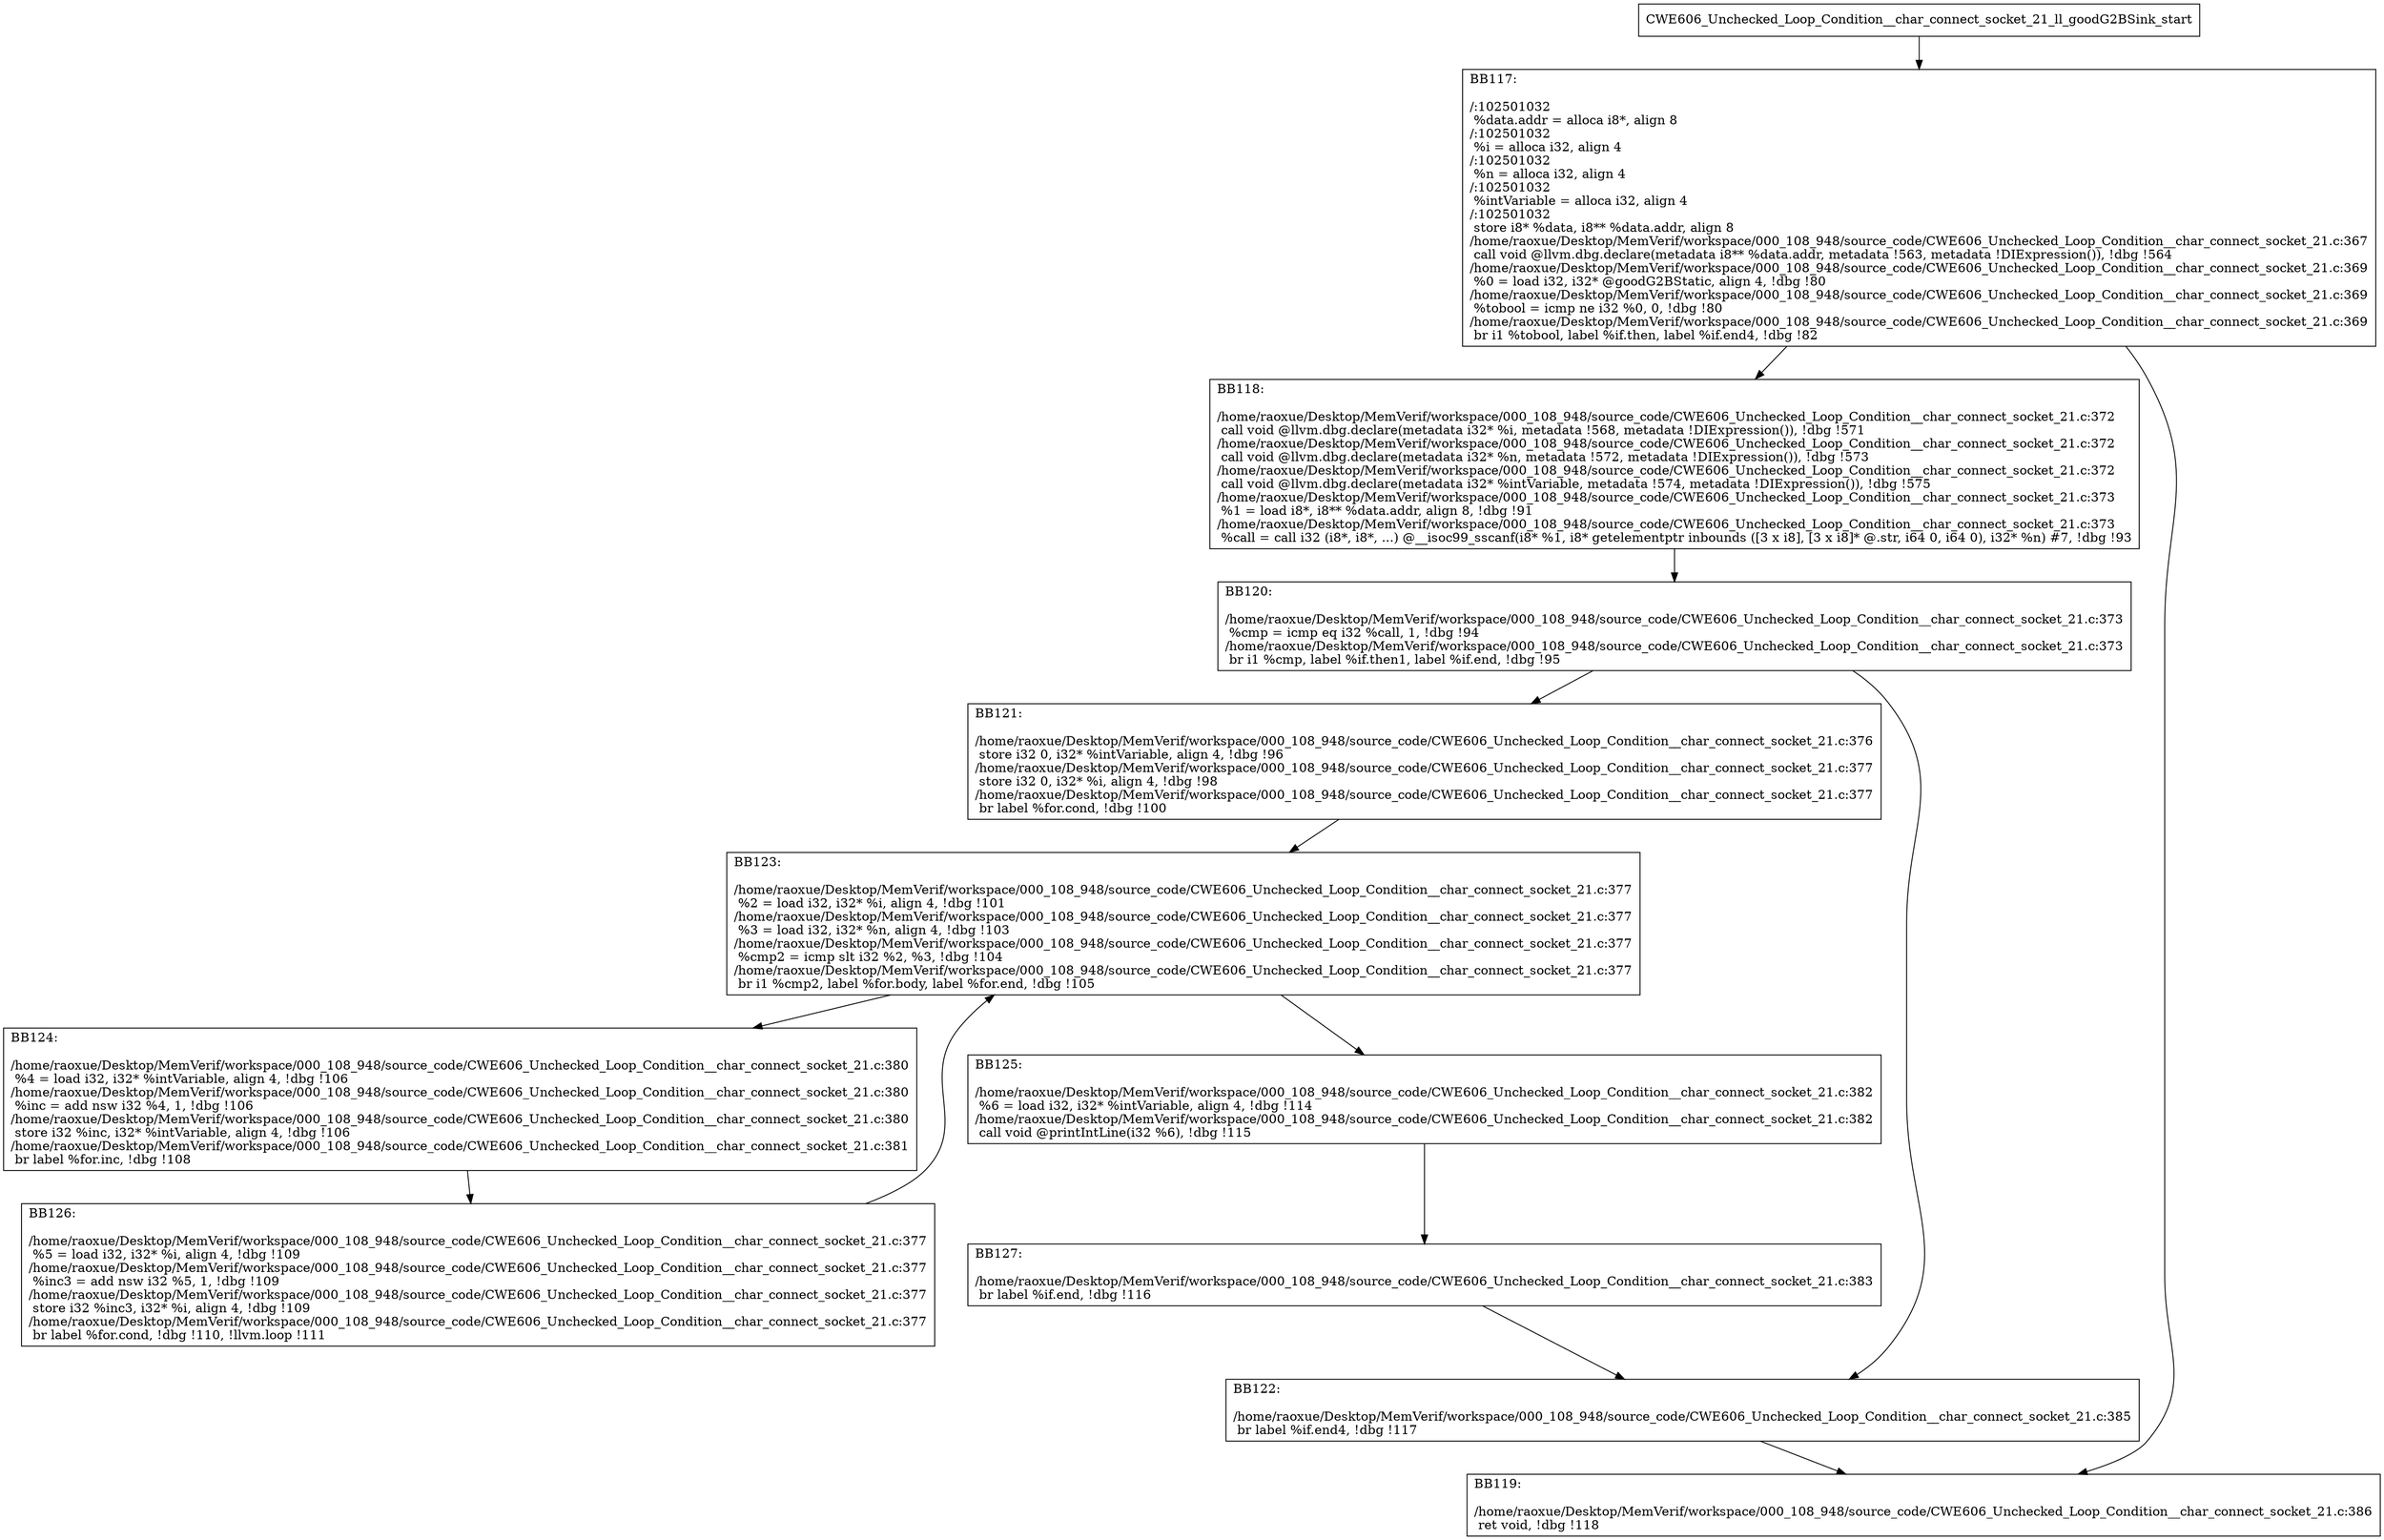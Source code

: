 digraph "CFG for'CWE606_Unchecked_Loop_Condition__char_connect_socket_21_ll_goodG2BSink' function" {
	BBCWE606_Unchecked_Loop_Condition__char_connect_socket_21_ll_goodG2BSink_start[shape=record,label="{CWE606_Unchecked_Loop_Condition__char_connect_socket_21_ll_goodG2BSink_start}"];
	BBCWE606_Unchecked_Loop_Condition__char_connect_socket_21_ll_goodG2BSink_start-> CWE606_Unchecked_Loop_Condition__char_connect_socket_21_ll_goodG2BSinkBB117;
	CWE606_Unchecked_Loop_Condition__char_connect_socket_21_ll_goodG2BSinkBB117 [shape=record, label="{BB117:\l\l/:102501032\l
  %data.addr = alloca i8*, align 8\l
/:102501032\l
  %i = alloca i32, align 4\l
/:102501032\l
  %n = alloca i32, align 4\l
/:102501032\l
  %intVariable = alloca i32, align 4\l
/:102501032\l
  store i8* %data, i8** %data.addr, align 8\l
/home/raoxue/Desktop/MemVerif/workspace/000_108_948/source_code/CWE606_Unchecked_Loop_Condition__char_connect_socket_21.c:367\l
  call void @llvm.dbg.declare(metadata i8** %data.addr, metadata !563, metadata !DIExpression()), !dbg !564\l
/home/raoxue/Desktop/MemVerif/workspace/000_108_948/source_code/CWE606_Unchecked_Loop_Condition__char_connect_socket_21.c:369\l
  %0 = load i32, i32* @goodG2BStatic, align 4, !dbg !80\l
/home/raoxue/Desktop/MemVerif/workspace/000_108_948/source_code/CWE606_Unchecked_Loop_Condition__char_connect_socket_21.c:369\l
  %tobool = icmp ne i32 %0, 0, !dbg !80\l
/home/raoxue/Desktop/MemVerif/workspace/000_108_948/source_code/CWE606_Unchecked_Loop_Condition__char_connect_socket_21.c:369\l
  br i1 %tobool, label %if.then, label %if.end4, !dbg !82\l
}"];
	CWE606_Unchecked_Loop_Condition__char_connect_socket_21_ll_goodG2BSinkBB117-> CWE606_Unchecked_Loop_Condition__char_connect_socket_21_ll_goodG2BSinkBB118;
	CWE606_Unchecked_Loop_Condition__char_connect_socket_21_ll_goodG2BSinkBB117-> CWE606_Unchecked_Loop_Condition__char_connect_socket_21_ll_goodG2BSinkBB119;
	CWE606_Unchecked_Loop_Condition__char_connect_socket_21_ll_goodG2BSinkBB118 [shape=record, label="{BB118:\l\l/home/raoxue/Desktop/MemVerif/workspace/000_108_948/source_code/CWE606_Unchecked_Loop_Condition__char_connect_socket_21.c:372\l
  call void @llvm.dbg.declare(metadata i32* %i, metadata !568, metadata !DIExpression()), !dbg !571\l
/home/raoxue/Desktop/MemVerif/workspace/000_108_948/source_code/CWE606_Unchecked_Loop_Condition__char_connect_socket_21.c:372\l
  call void @llvm.dbg.declare(metadata i32* %n, metadata !572, metadata !DIExpression()), !dbg !573\l
/home/raoxue/Desktop/MemVerif/workspace/000_108_948/source_code/CWE606_Unchecked_Loop_Condition__char_connect_socket_21.c:372\l
  call void @llvm.dbg.declare(metadata i32* %intVariable, metadata !574, metadata !DIExpression()), !dbg !575\l
/home/raoxue/Desktop/MemVerif/workspace/000_108_948/source_code/CWE606_Unchecked_Loop_Condition__char_connect_socket_21.c:373\l
  %1 = load i8*, i8** %data.addr, align 8, !dbg !91\l
/home/raoxue/Desktop/MemVerif/workspace/000_108_948/source_code/CWE606_Unchecked_Loop_Condition__char_connect_socket_21.c:373\l
  %call = call i32 (i8*, i8*, ...) @__isoc99_sscanf(i8* %1, i8* getelementptr inbounds ([3 x i8], [3 x i8]* @.str, i64 0, i64 0), i32* %n) #7, !dbg !93\l
}"];
	CWE606_Unchecked_Loop_Condition__char_connect_socket_21_ll_goodG2BSinkBB118-> CWE606_Unchecked_Loop_Condition__char_connect_socket_21_ll_goodG2BSinkBB120;
	CWE606_Unchecked_Loop_Condition__char_connect_socket_21_ll_goodG2BSinkBB120 [shape=record, label="{BB120:\l\l/home/raoxue/Desktop/MemVerif/workspace/000_108_948/source_code/CWE606_Unchecked_Loop_Condition__char_connect_socket_21.c:373\l
  %cmp = icmp eq i32 %call, 1, !dbg !94\l
/home/raoxue/Desktop/MemVerif/workspace/000_108_948/source_code/CWE606_Unchecked_Loop_Condition__char_connect_socket_21.c:373\l
  br i1 %cmp, label %if.then1, label %if.end, !dbg !95\l
}"];
	CWE606_Unchecked_Loop_Condition__char_connect_socket_21_ll_goodG2BSinkBB120-> CWE606_Unchecked_Loop_Condition__char_connect_socket_21_ll_goodG2BSinkBB121;
	CWE606_Unchecked_Loop_Condition__char_connect_socket_21_ll_goodG2BSinkBB120-> CWE606_Unchecked_Loop_Condition__char_connect_socket_21_ll_goodG2BSinkBB122;
	CWE606_Unchecked_Loop_Condition__char_connect_socket_21_ll_goodG2BSinkBB121 [shape=record, label="{BB121:\l\l/home/raoxue/Desktop/MemVerif/workspace/000_108_948/source_code/CWE606_Unchecked_Loop_Condition__char_connect_socket_21.c:376\l
  store i32 0, i32* %intVariable, align 4, !dbg !96\l
/home/raoxue/Desktop/MemVerif/workspace/000_108_948/source_code/CWE606_Unchecked_Loop_Condition__char_connect_socket_21.c:377\l
  store i32 0, i32* %i, align 4, !dbg !98\l
/home/raoxue/Desktop/MemVerif/workspace/000_108_948/source_code/CWE606_Unchecked_Loop_Condition__char_connect_socket_21.c:377\l
  br label %for.cond, !dbg !100\l
}"];
	CWE606_Unchecked_Loop_Condition__char_connect_socket_21_ll_goodG2BSinkBB121-> CWE606_Unchecked_Loop_Condition__char_connect_socket_21_ll_goodG2BSinkBB123;
	CWE606_Unchecked_Loop_Condition__char_connect_socket_21_ll_goodG2BSinkBB123 [shape=record, label="{BB123:\l\l/home/raoxue/Desktop/MemVerif/workspace/000_108_948/source_code/CWE606_Unchecked_Loop_Condition__char_connect_socket_21.c:377\l
  %2 = load i32, i32* %i, align 4, !dbg !101\l
/home/raoxue/Desktop/MemVerif/workspace/000_108_948/source_code/CWE606_Unchecked_Loop_Condition__char_connect_socket_21.c:377\l
  %3 = load i32, i32* %n, align 4, !dbg !103\l
/home/raoxue/Desktop/MemVerif/workspace/000_108_948/source_code/CWE606_Unchecked_Loop_Condition__char_connect_socket_21.c:377\l
  %cmp2 = icmp slt i32 %2, %3, !dbg !104\l
/home/raoxue/Desktop/MemVerif/workspace/000_108_948/source_code/CWE606_Unchecked_Loop_Condition__char_connect_socket_21.c:377\l
  br i1 %cmp2, label %for.body, label %for.end, !dbg !105\l
}"];
	CWE606_Unchecked_Loop_Condition__char_connect_socket_21_ll_goodG2BSinkBB123-> CWE606_Unchecked_Loop_Condition__char_connect_socket_21_ll_goodG2BSinkBB124;
	CWE606_Unchecked_Loop_Condition__char_connect_socket_21_ll_goodG2BSinkBB123-> CWE606_Unchecked_Loop_Condition__char_connect_socket_21_ll_goodG2BSinkBB125;
	CWE606_Unchecked_Loop_Condition__char_connect_socket_21_ll_goodG2BSinkBB124 [shape=record, label="{BB124:\l\l/home/raoxue/Desktop/MemVerif/workspace/000_108_948/source_code/CWE606_Unchecked_Loop_Condition__char_connect_socket_21.c:380\l
  %4 = load i32, i32* %intVariable, align 4, !dbg !106\l
/home/raoxue/Desktop/MemVerif/workspace/000_108_948/source_code/CWE606_Unchecked_Loop_Condition__char_connect_socket_21.c:380\l
  %inc = add nsw i32 %4, 1, !dbg !106\l
/home/raoxue/Desktop/MemVerif/workspace/000_108_948/source_code/CWE606_Unchecked_Loop_Condition__char_connect_socket_21.c:380\l
  store i32 %inc, i32* %intVariable, align 4, !dbg !106\l
/home/raoxue/Desktop/MemVerif/workspace/000_108_948/source_code/CWE606_Unchecked_Loop_Condition__char_connect_socket_21.c:381\l
  br label %for.inc, !dbg !108\l
}"];
	CWE606_Unchecked_Loop_Condition__char_connect_socket_21_ll_goodG2BSinkBB124-> CWE606_Unchecked_Loop_Condition__char_connect_socket_21_ll_goodG2BSinkBB126;
	CWE606_Unchecked_Loop_Condition__char_connect_socket_21_ll_goodG2BSinkBB126 [shape=record, label="{BB126:\l\l/home/raoxue/Desktop/MemVerif/workspace/000_108_948/source_code/CWE606_Unchecked_Loop_Condition__char_connect_socket_21.c:377\l
  %5 = load i32, i32* %i, align 4, !dbg !109\l
/home/raoxue/Desktop/MemVerif/workspace/000_108_948/source_code/CWE606_Unchecked_Loop_Condition__char_connect_socket_21.c:377\l
  %inc3 = add nsw i32 %5, 1, !dbg !109\l
/home/raoxue/Desktop/MemVerif/workspace/000_108_948/source_code/CWE606_Unchecked_Loop_Condition__char_connect_socket_21.c:377\l
  store i32 %inc3, i32* %i, align 4, !dbg !109\l
/home/raoxue/Desktop/MemVerif/workspace/000_108_948/source_code/CWE606_Unchecked_Loop_Condition__char_connect_socket_21.c:377\l
  br label %for.cond, !dbg !110, !llvm.loop !111\l
}"];
	CWE606_Unchecked_Loop_Condition__char_connect_socket_21_ll_goodG2BSinkBB126-> CWE606_Unchecked_Loop_Condition__char_connect_socket_21_ll_goodG2BSinkBB123;
	CWE606_Unchecked_Loop_Condition__char_connect_socket_21_ll_goodG2BSinkBB125 [shape=record, label="{BB125:\l\l/home/raoxue/Desktop/MemVerif/workspace/000_108_948/source_code/CWE606_Unchecked_Loop_Condition__char_connect_socket_21.c:382\l
  %6 = load i32, i32* %intVariable, align 4, !dbg !114\l
/home/raoxue/Desktop/MemVerif/workspace/000_108_948/source_code/CWE606_Unchecked_Loop_Condition__char_connect_socket_21.c:382\l
  call void @printIntLine(i32 %6), !dbg !115\l
}"];
	CWE606_Unchecked_Loop_Condition__char_connect_socket_21_ll_goodG2BSinkBB125-> CWE606_Unchecked_Loop_Condition__char_connect_socket_21_ll_goodG2BSinkBB127;
	CWE606_Unchecked_Loop_Condition__char_connect_socket_21_ll_goodG2BSinkBB127 [shape=record, label="{BB127:\l\l/home/raoxue/Desktop/MemVerif/workspace/000_108_948/source_code/CWE606_Unchecked_Loop_Condition__char_connect_socket_21.c:383\l
  br label %if.end, !dbg !116\l
}"];
	CWE606_Unchecked_Loop_Condition__char_connect_socket_21_ll_goodG2BSinkBB127-> CWE606_Unchecked_Loop_Condition__char_connect_socket_21_ll_goodG2BSinkBB122;
	CWE606_Unchecked_Loop_Condition__char_connect_socket_21_ll_goodG2BSinkBB122 [shape=record, label="{BB122:\l\l/home/raoxue/Desktop/MemVerif/workspace/000_108_948/source_code/CWE606_Unchecked_Loop_Condition__char_connect_socket_21.c:385\l
  br label %if.end4, !dbg !117\l
}"];
	CWE606_Unchecked_Loop_Condition__char_connect_socket_21_ll_goodG2BSinkBB122-> CWE606_Unchecked_Loop_Condition__char_connect_socket_21_ll_goodG2BSinkBB119;
	CWE606_Unchecked_Loop_Condition__char_connect_socket_21_ll_goodG2BSinkBB119 [shape=record, label="{BB119:\l\l/home/raoxue/Desktop/MemVerif/workspace/000_108_948/source_code/CWE606_Unchecked_Loop_Condition__char_connect_socket_21.c:386\l
  ret void, !dbg !118\l
}"];
}
